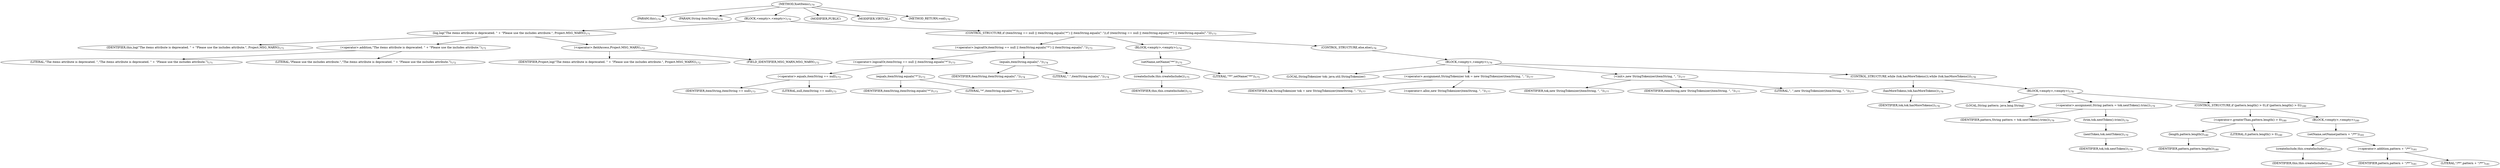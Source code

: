 digraph "XsetItems" {  
"144" [label = <(METHOD,XsetItems)<SUB>170</SUB>> ]
"4" [label = <(PARAM,this)<SUB>170</SUB>> ]
"145" [label = <(PARAM,String itemString)<SUB>170</SUB>> ]
"146" [label = <(BLOCK,&lt;empty&gt;,&lt;empty&gt;)<SUB>170</SUB>> ]
"147" [label = <(log,log(&quot;The items attribute is deprecated. &quot; + &quot;Please use the includes attribute.&quot;, Project.MSG_WARN))<SUB>171</SUB>> ]
"3" [label = <(IDENTIFIER,this,log(&quot;The items attribute is deprecated. &quot; + &quot;Please use the includes attribute.&quot;, Project.MSG_WARN))<SUB>171</SUB>> ]
"148" [label = <(&lt;operator&gt;.addition,&quot;The items attribute is deprecated. &quot; + &quot;Please use the includes attribute.&quot;)<SUB>171</SUB>> ]
"149" [label = <(LITERAL,&quot;The items attribute is deprecated. &quot;,&quot;The items attribute is deprecated. &quot; + &quot;Please use the includes attribute.&quot;)<SUB>171</SUB>> ]
"150" [label = <(LITERAL,&quot;Please use the includes attribute.&quot;,&quot;The items attribute is deprecated. &quot; + &quot;Please use the includes attribute.&quot;)<SUB>172</SUB>> ]
"151" [label = <(&lt;operator&gt;.fieldAccess,Project.MSG_WARN)<SUB>172</SUB>> ]
"152" [label = <(IDENTIFIER,Project,log(&quot;The items attribute is deprecated. &quot; + &quot;Please use the includes attribute.&quot;, Project.MSG_WARN))<SUB>172</SUB>> ]
"153" [label = <(FIELD_IDENTIFIER,MSG_WARN,MSG_WARN)<SUB>172</SUB>> ]
"154" [label = <(CONTROL_STRUCTURE,if (itemString == null || itemString.equals(&quot;*&quot;) || itemString.equals(&quot;.&quot;)),if (itemString == null || itemString.equals(&quot;*&quot;) || itemString.equals(&quot;.&quot;)))<SUB>173</SUB>> ]
"155" [label = <(&lt;operator&gt;.logicalOr,itemString == null || itemString.equals(&quot;*&quot;) || itemString.equals(&quot;.&quot;))<SUB>173</SUB>> ]
"156" [label = <(&lt;operator&gt;.logicalOr,itemString == null || itemString.equals(&quot;*&quot;))<SUB>173</SUB>> ]
"157" [label = <(&lt;operator&gt;.equals,itemString == null)<SUB>173</SUB>> ]
"158" [label = <(IDENTIFIER,itemString,itemString == null)<SUB>173</SUB>> ]
"159" [label = <(LITERAL,null,itemString == null)<SUB>173</SUB>> ]
"160" [label = <(equals,itemString.equals(&quot;*&quot;))<SUB>173</SUB>> ]
"161" [label = <(IDENTIFIER,itemString,itemString.equals(&quot;*&quot;))<SUB>173</SUB>> ]
"162" [label = <(LITERAL,&quot;*&quot;,itemString.equals(&quot;*&quot;))<SUB>173</SUB>> ]
"163" [label = <(equals,itemString.equals(&quot;.&quot;))<SUB>174</SUB>> ]
"164" [label = <(IDENTIFIER,itemString,itemString.equals(&quot;.&quot;))<SUB>174</SUB>> ]
"165" [label = <(LITERAL,&quot;.&quot;,itemString.equals(&quot;.&quot;))<SUB>174</SUB>> ]
"166" [label = <(BLOCK,&lt;empty&gt;,&lt;empty&gt;)<SUB>174</SUB>> ]
"167" [label = <(setName,setName(&quot;**&quot;))<SUB>175</SUB>> ]
"168" [label = <(createInclude,this.createInclude())<SUB>175</SUB>> ]
"5" [label = <(IDENTIFIER,this,this.createInclude())<SUB>175</SUB>> ]
"169" [label = <(LITERAL,&quot;**&quot;,setName(&quot;**&quot;))<SUB>175</SUB>> ]
"170" [label = <(CONTROL_STRUCTURE,else,else)<SUB>176</SUB>> ]
"171" [label = <(BLOCK,&lt;empty&gt;,&lt;empty&gt;)<SUB>176</SUB>> ]
"7" [label = <(LOCAL,StringTokenizer tok: java.util.StringTokenizer)> ]
"172" [label = <(&lt;operator&gt;.assignment,StringTokenizer tok = new StringTokenizer(itemString, &quot;, &quot;))<SUB>177</SUB>> ]
"173" [label = <(IDENTIFIER,tok,StringTokenizer tok = new StringTokenizer(itemString, &quot;, &quot;))<SUB>177</SUB>> ]
"174" [label = <(&lt;operator&gt;.alloc,new StringTokenizer(itemString, &quot;, &quot;))<SUB>177</SUB>> ]
"175" [label = <(&lt;init&gt;,new StringTokenizer(itemString, &quot;, &quot;))<SUB>177</SUB>> ]
"6" [label = <(IDENTIFIER,tok,new StringTokenizer(itemString, &quot;, &quot;))<SUB>177</SUB>> ]
"176" [label = <(IDENTIFIER,itemString,new StringTokenizer(itemString, &quot;, &quot;))<SUB>177</SUB>> ]
"177" [label = <(LITERAL,&quot;, &quot;,new StringTokenizer(itemString, &quot;, &quot;))<SUB>177</SUB>> ]
"178" [label = <(CONTROL_STRUCTURE,while (tok.hasMoreTokens()),while (tok.hasMoreTokens()))<SUB>178</SUB>> ]
"179" [label = <(hasMoreTokens,tok.hasMoreTokens())<SUB>178</SUB>> ]
"180" [label = <(IDENTIFIER,tok,tok.hasMoreTokens())<SUB>178</SUB>> ]
"181" [label = <(BLOCK,&lt;empty&gt;,&lt;empty&gt;)<SUB>178</SUB>> ]
"182" [label = <(LOCAL,String pattern: java.lang.String)> ]
"183" [label = <(&lt;operator&gt;.assignment,String pattern = tok.nextToken().trim())<SUB>179</SUB>> ]
"184" [label = <(IDENTIFIER,pattern,String pattern = tok.nextToken().trim())<SUB>179</SUB>> ]
"185" [label = <(trim,tok.nextToken().trim())<SUB>179</SUB>> ]
"186" [label = <(nextToken,tok.nextToken())<SUB>179</SUB>> ]
"187" [label = <(IDENTIFIER,tok,tok.nextToken())<SUB>179</SUB>> ]
"188" [label = <(CONTROL_STRUCTURE,if (pattern.length() &gt; 0),if (pattern.length() &gt; 0))<SUB>180</SUB>> ]
"189" [label = <(&lt;operator&gt;.greaterThan,pattern.length() &gt; 0)<SUB>180</SUB>> ]
"190" [label = <(length,pattern.length())<SUB>180</SUB>> ]
"191" [label = <(IDENTIFIER,pattern,pattern.length())<SUB>180</SUB>> ]
"192" [label = <(LITERAL,0,pattern.length() &gt; 0)<SUB>180</SUB>> ]
"193" [label = <(BLOCK,&lt;empty&gt;,&lt;empty&gt;)<SUB>180</SUB>> ]
"194" [label = <(setName,setName(pattern + &quot;/**&quot;))<SUB>181</SUB>> ]
"195" [label = <(createInclude,this.createInclude())<SUB>181</SUB>> ]
"8" [label = <(IDENTIFIER,this,this.createInclude())<SUB>181</SUB>> ]
"196" [label = <(&lt;operator&gt;.addition,pattern + &quot;/**&quot;)<SUB>181</SUB>> ]
"197" [label = <(IDENTIFIER,pattern,pattern + &quot;/**&quot;)<SUB>181</SUB>> ]
"198" [label = <(LITERAL,&quot;/**&quot;,pattern + &quot;/**&quot;)<SUB>181</SUB>> ]
"199" [label = <(MODIFIER,PUBLIC)> ]
"200" [label = <(MODIFIER,VIRTUAL)> ]
"201" [label = <(METHOD_RETURN,void)<SUB>170</SUB>> ]
  "144" -> "4" 
  "144" -> "145" 
  "144" -> "146" 
  "144" -> "199" 
  "144" -> "200" 
  "144" -> "201" 
  "146" -> "147" 
  "146" -> "154" 
  "147" -> "3" 
  "147" -> "148" 
  "147" -> "151" 
  "148" -> "149" 
  "148" -> "150" 
  "151" -> "152" 
  "151" -> "153" 
  "154" -> "155" 
  "154" -> "166" 
  "154" -> "170" 
  "155" -> "156" 
  "155" -> "163" 
  "156" -> "157" 
  "156" -> "160" 
  "157" -> "158" 
  "157" -> "159" 
  "160" -> "161" 
  "160" -> "162" 
  "163" -> "164" 
  "163" -> "165" 
  "166" -> "167" 
  "167" -> "168" 
  "167" -> "169" 
  "168" -> "5" 
  "170" -> "171" 
  "171" -> "7" 
  "171" -> "172" 
  "171" -> "175" 
  "171" -> "178" 
  "172" -> "173" 
  "172" -> "174" 
  "175" -> "6" 
  "175" -> "176" 
  "175" -> "177" 
  "178" -> "179" 
  "178" -> "181" 
  "179" -> "180" 
  "181" -> "182" 
  "181" -> "183" 
  "181" -> "188" 
  "183" -> "184" 
  "183" -> "185" 
  "185" -> "186" 
  "186" -> "187" 
  "188" -> "189" 
  "188" -> "193" 
  "189" -> "190" 
  "189" -> "192" 
  "190" -> "191" 
  "193" -> "194" 
  "194" -> "195" 
  "194" -> "196" 
  "195" -> "8" 
  "196" -> "197" 
  "196" -> "198" 
}
